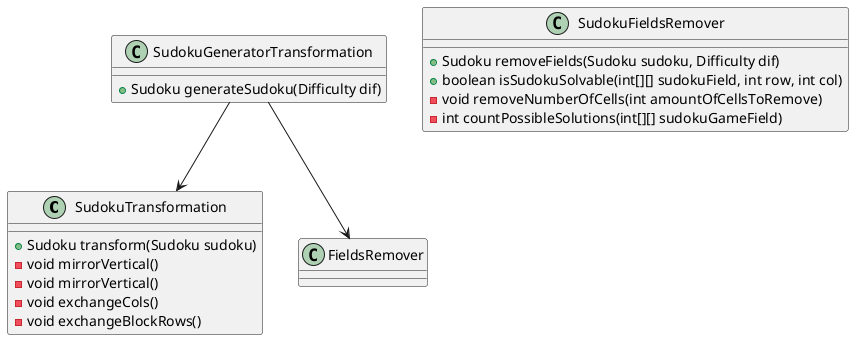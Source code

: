 @startuml
class SudokuTransformation {
   + Sudoku transform(Sudoku sudoku)
   - void mirrorVertical()
   - void mirrorVertical()
   - void exchangeCols()
   - void exchangeBlockRows()
}

class SudokuFieldsRemover {
   + Sudoku removeFields(Sudoku sudoku, Difficulty dif)
   + boolean isSudokuSolvable(int[][] sudokuField, int row, int col)
   - void removeNumberOfCells(int amountOfCellsToRemove)
   - int countPossibleSolutions(int[][] sudokuGameField)
 }

 class SudokuGeneratorTransformation {
  + Sudoku generateSudoku(Difficulty dif)
 }

SudokuGeneratorTransformation --> FieldsRemover
SudokuGeneratorTransformation --> SudokuTransformation
@enduml
